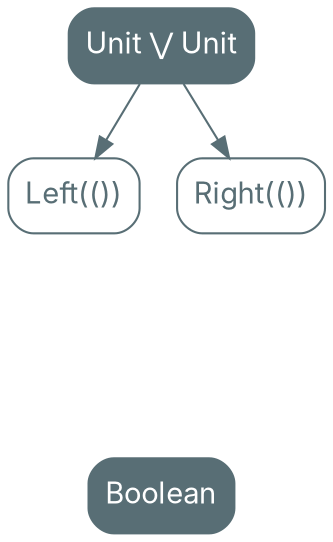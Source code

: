 digraph {
    bgcolor=transparent

    // Default theme: enabled
    node[shape="rectangle" style="rounded,filled" color="#586E75" fillcolor="#586E75" fontcolor="#ffffff" fontname="Inter,Arial"]
    edge [color="#586E75" fontcolor="#000000" fontname="Inter,Arial" fontsize=11]

    UnitOrUnit[label="Unit ⋁ Unit"]
    Left[label="Left(())" fillcolor="#ffffff" fontcolor="#586E75"]
    Right[label="Right(())" fillcolor="#ffffff" fontcolor="#586E75"]

    UnitOrUnit -> Left
    UnitOrUnit -> Right

    true[fillcolor="#ffffff" fontcolor="#586E75" style=invis]
    false[fillcolor="#ffffff" fontcolor="#586E75" style=invis]

    Left -> true[style=invis]
    true -> Left[style=invis]
    Right -> false[style=invis]
    false -> Right[style=invis]

    true -> Boolean[dir=back style=invis]
    false -> Boolean[dir=back style=invis]
}
